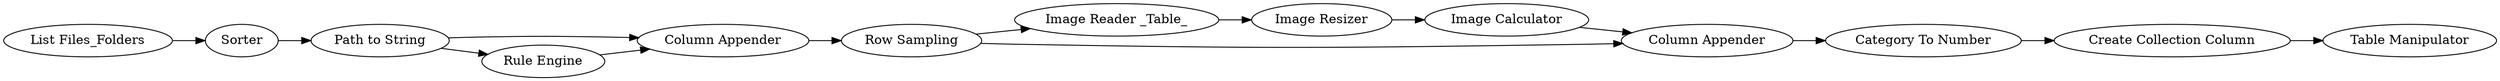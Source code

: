 digraph {
	"-303013502982244778_25" [label="Column Appender"]
	"-303013502982244778_6" [label="Image Resizer"]
	"-303013502982244778_24" [label="Row Sampling"]
	"-303013502982244778_10" [label="Create Collection Column"]
	"-303013502982244778_1" [label="List Files_Folders"]
	"-303013502982244778_2" [label="Image Reader _Table_"]
	"-303013502982244778_4" [label="Rule Engine"]
	"-303013502982244778_5" [label="Path to String"]
	"-303013502982244778_8" [label="Column Appender"]
	"-303013502982244778_3" [label=Sorter]
	"-303013502982244778_27" [label="Category To Number"]
	"-303013502982244778_26" [label="Table Manipulator"]
	"-303013502982244778_20" [label="Image Calculator"]
	"-303013502982244778_10" -> "-303013502982244778_26"
	"-303013502982244778_25" -> "-303013502982244778_24"
	"-303013502982244778_6" -> "-303013502982244778_20"
	"-303013502982244778_5" -> "-303013502982244778_4"
	"-303013502982244778_24" -> "-303013502982244778_2"
	"-303013502982244778_4" -> "-303013502982244778_25"
	"-303013502982244778_27" -> "-303013502982244778_10"
	"-303013502982244778_5" -> "-303013502982244778_25"
	"-303013502982244778_2" -> "-303013502982244778_6"
	"-303013502982244778_20" -> "-303013502982244778_8"
	"-303013502982244778_3" -> "-303013502982244778_5"
	"-303013502982244778_1" -> "-303013502982244778_3"
	"-303013502982244778_24" -> "-303013502982244778_8"
	"-303013502982244778_8" -> "-303013502982244778_27"
	rankdir=LR
}
